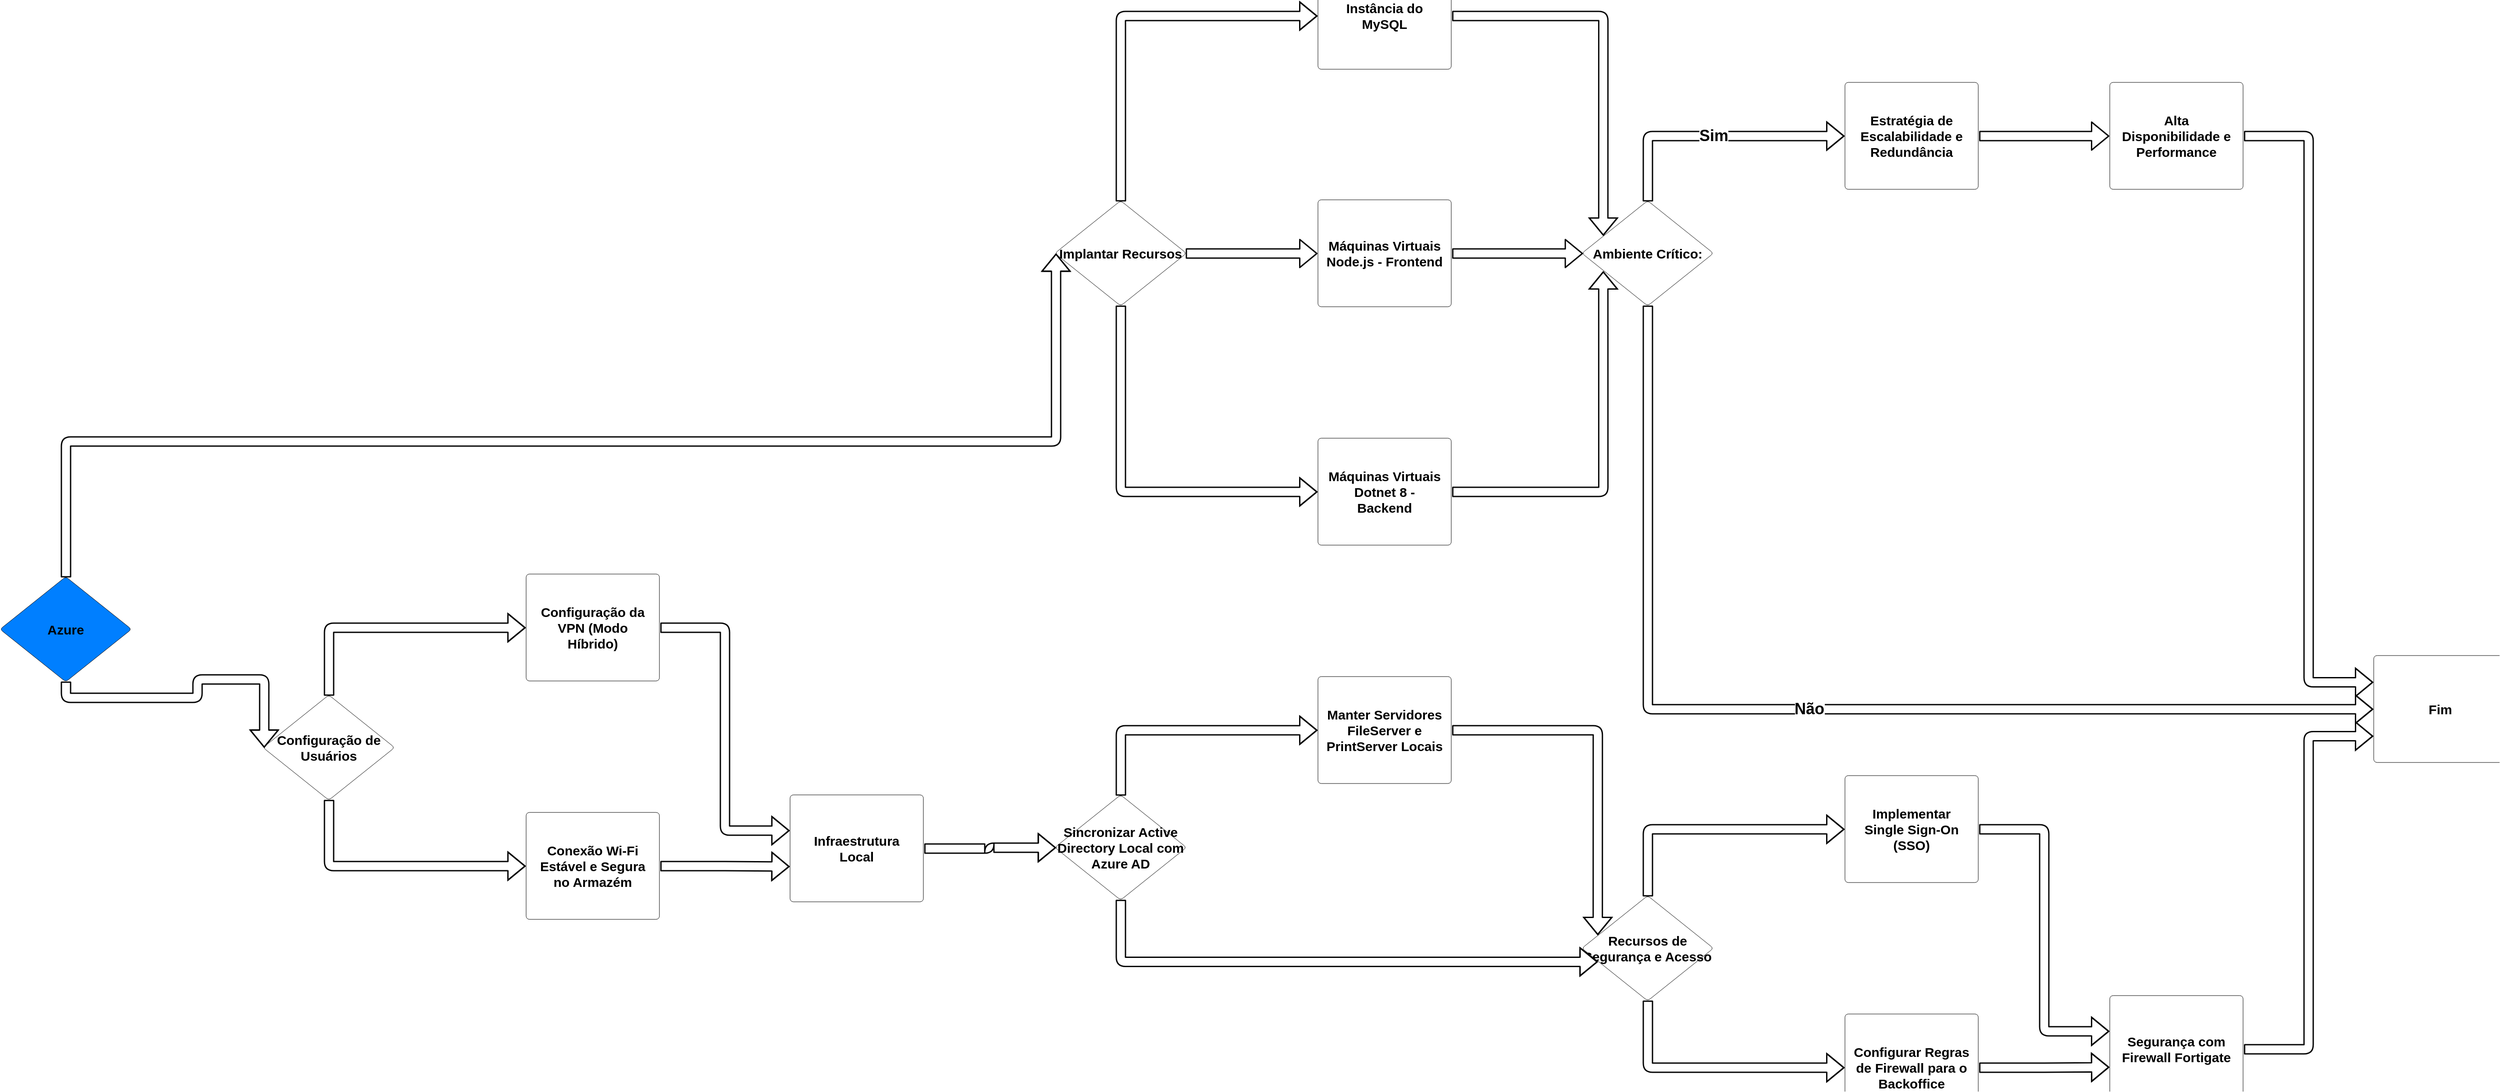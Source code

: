 <mxfile version="24.2.3" type="device">
  <diagram name="Página-1" id="0M88BotbAZJKRwFZPii0">
    <mxGraphModel dx="4097" dy="3426" grid="1" gridSize="10" guides="1" tooltips="1" connect="1" arrows="1" fold="1" page="1" pageScale="1" pageWidth="827" pageHeight="1169" math="0" shadow="0">
      <root>
        <mxCell id="0" />
        <mxCell id="1" parent="0" />
        <mxCell id="GDzF5AojWt75gi8qp6Du-2" value="Azure" style="html=1;overflow=block;blockSpacing=1;whiteSpace=wrap;rhombus;fontSize=15;spacing=0;strokeColor=#030303;rounded=1;absoluteArcSize=1;arcSize=7.5;fillColor=#007FFF;strokeWidth=NaN;lucidId=27EscGFQaKph;fontStyle=1" parent="1" vertex="1">
          <mxGeometry x="762" y="-29" width="150" height="120" as="geometry" />
        </mxCell>
        <mxCell id="GDzF5AojWt75gi8qp6Du-3" value="Implantar Recursos" style="html=1;overflow=block;blockSpacing=1;whiteSpace=wrap;rhombus;fontSize=15;spacing=0;strokeColor=#030303;rounded=1;absoluteArcSize=1;arcSize=7.5;fillColor=#FFFFFF;strokeWidth=NaN;lucidId=27Es37RRbXPn;fontStyle=1" parent="1" vertex="1">
          <mxGeometry x="1965" y="-458" width="150" height="120" as="geometry" />
        </mxCell>
        <mxCell id="GDzF5AojWt75gi8qp6Du-4" value="Instância do MySQL" style="html=1;overflow=block;blockSpacing=1;whiteSpace=wrap;fontSize=15;spacing=9;strokeColor=#030303;rounded=1;absoluteArcSize=1;arcSize=7.5;fillColor=#FFFFFF;strokeWidth=NaN;lucidId=27EsyB0sTtA~;fontStyle=1" parent="1" vertex="1">
          <mxGeometry x="2265" y="-730" width="152" height="122" as="geometry" />
        </mxCell>
        <mxCell id="GDzF5AojWt75gi8qp6Du-5" value="Máquinas Virtuais Dotnet 8 - Backend" style="html=1;overflow=block;blockSpacing=1;whiteSpace=wrap;fontSize=15;spacing=9;strokeColor=#030303;rounded=1;absoluteArcSize=1;arcSize=7.5;fillColor=#FFFFFF;strokeWidth=NaN;lucidId=27EsE~RwICV6;fontStyle=1" parent="1" vertex="1">
          <mxGeometry x="2265" y="-187" width="152" height="122" as="geometry" />
        </mxCell>
        <mxCell id="GDzF5AojWt75gi8qp6Du-6" value="Máquinas Virtuais Node.js - Frontend" style="html=1;overflow=block;blockSpacing=1;whiteSpace=wrap;fontSize=15;spacing=9;strokeColor=#030303;rounded=1;absoluteArcSize=1;arcSize=7.5;fillColor=#FFFFFF;strokeWidth=NaN;lucidId=27Es51hIPL-q;fontStyle=1" parent="1" vertex="1">
          <mxGeometry x="2265" y="-459" width="152" height="122" as="geometry" />
        </mxCell>
        <mxCell id="GDzF5AojWt75gi8qp6Du-7" value="Ambiente Crítico:" style="html=1;overflow=block;blockSpacing=1;whiteSpace=wrap;rhombus;fontSize=15;spacing=0;strokeColor=#030303;rounded=1;absoluteArcSize=1;arcSize=7.5;fillColor=#FFFFFF;strokeWidth=NaN;lucidId=27Es5.sJ.ja0;fontStyle=1" parent="1" vertex="1">
          <mxGeometry x="2566" y="-458" width="150" height="120" as="geometry" />
        </mxCell>
        <mxCell id="GDzF5AojWt75gi8qp6Du-8" value="Estratégia de Escalabilidade e Redundância" style="html=1;overflow=block;blockSpacing=1;whiteSpace=wrap;fontSize=15;spacing=9;strokeColor=#030303;rounded=1;absoluteArcSize=1;arcSize=7.5;fillColor=#FFFFFF;strokeWidth=NaN;lucidId=27Esw~RBQnfx;fontStyle=1" parent="1" vertex="1">
          <mxGeometry x="2866" y="-593" width="152" height="122" as="geometry" />
        </mxCell>
        <mxCell id="GDzF5AojWt75gi8qp6Du-9" value="Alta Disponibilidade e Performance" style="html=1;overflow=block;blockSpacing=1;whiteSpace=wrap;fontSize=15;spacing=9;strokeColor=#030303;rounded=1;absoluteArcSize=1;arcSize=7.5;fillColor=#FFFFFF;strokeWidth=NaN;lucidId=27EsxIkMFpXp;fontStyle=1" parent="1" vertex="1">
          <mxGeometry x="3168" y="-593" width="152" height="122" as="geometry" />
        </mxCell>
        <mxCell id="GDzF5AojWt75gi8qp6Du-10" value="Fim" style="html=1;overflow=block;blockSpacing=1;whiteSpace=wrap;fontSize=15;spacing=9;strokeColor=#030303;rounded=1;absoluteArcSize=1;arcSize=7.5;fillColor=#FFFFFF;strokeWidth=NaN;lucidId=27EsTahh1K-6;fontStyle=1" parent="1" vertex="1">
          <mxGeometry x="3469" y="61" width="152" height="122" as="geometry" />
        </mxCell>
        <mxCell id="GDzF5AojWt75gi8qp6Du-11" value="Configuração de Usuários" style="html=1;overflow=block;blockSpacing=1;whiteSpace=wrap;rhombus;fontSize=15;spacing=0;strokeColor=#030303;rounded=1;absoluteArcSize=1;arcSize=7.5;fillColor=#FFFFFF;strokeWidth=NaN;lucidId=27Esx_BE8dzB;fontStyle=1" parent="1" vertex="1">
          <mxGeometry x="1062" y="106" width="150" height="120" as="geometry" />
        </mxCell>
        <mxCell id="GDzF5AojWt75gi8qp6Du-12" value="Configuração da VPN (Modo Híbrido)" style="html=1;overflow=block;blockSpacing=1;whiteSpace=wrap;fontSize=15;spacing=9;strokeColor=#030303;rounded=1;absoluteArcSize=1;arcSize=7.5;fillColor=#FFFFFF;strokeWidth=NaN;lucidId=27EsseWOAVsF;fontStyle=1" parent="1" vertex="1">
          <mxGeometry x="1362" y="-32" width="152" height="122" as="geometry" />
        </mxCell>
        <mxCell id="GDzF5AojWt75gi8qp6Du-13" value="Conexão Wi-Fi Estável e Segura no Armazém" style="html=1;overflow=block;blockSpacing=1;whiteSpace=wrap;fontSize=15;spacing=9;strokeColor=#030303;rounded=1;absoluteArcSize=1;arcSize=7.5;fillColor=#FFFFFF;strokeWidth=NaN;lucidId=27Es-TQ524Ky;fontStyle=1" parent="1" vertex="1">
          <mxGeometry x="1362" y="240" width="152" height="122" as="geometry" />
        </mxCell>
        <mxCell id="GDzF5AojWt75gi8qp6Du-14" value="Infraestrutura Local" style="html=1;overflow=block;blockSpacing=1;whiteSpace=wrap;fontSize=15;spacing=9;strokeColor=#030303;rounded=1;absoluteArcSize=1;arcSize=7.5;fillColor=#FFFFFF;strokeWidth=NaN;lucidId=27Esaxy~-Ke7;fontStyle=1" parent="1" vertex="1">
          <mxGeometry x="1663" y="220" width="152" height="122" as="geometry" />
        </mxCell>
        <mxCell id="GDzF5AojWt75gi8qp6Du-15" value="Sincronizar Active Directory Local com Azure AD" style="html=1;overflow=block;blockSpacing=1;whiteSpace=wrap;rhombus;fontSize=15;spacing=0;strokeColor=#030303;rounded=1;absoluteArcSize=1;arcSize=7.5;fillColor=#FFFFFF;strokeWidth=NaN;lucidId=27Es5MuigbJv;fontStyle=1" parent="1" vertex="1">
          <mxGeometry x="1965" y="220" width="150" height="120" as="geometry" />
        </mxCell>
        <mxCell id="GDzF5AojWt75gi8qp6Du-16" value="Manter Servidores FileServer e PrintServer Locais" style="html=1;overflow=block;blockSpacing=1;whiteSpace=wrap;fontSize=15;spacing=9;strokeColor=#030303;rounded=1;absoluteArcSize=1;arcSize=7.5;fillColor=#FFFFFF;strokeWidth=NaN;lucidId=27EsBtfY5txm;fontStyle=1" parent="1" vertex="1">
          <mxGeometry x="2265" y="85" width="152" height="122" as="geometry" />
        </mxCell>
        <mxCell id="GDzF5AojWt75gi8qp6Du-17" value="Recursos de Segurança e Acesso" style="html=1;overflow=block;blockSpacing=1;whiteSpace=wrap;rhombus;fontSize=15;spacing=0;strokeColor=#030303;rounded=1;absoluteArcSize=1;arcSize=7.5;fillColor=#FFFFFF;strokeWidth=NaN;lucidId=27Est1GcII9-;fontStyle=1" parent="1" vertex="1">
          <mxGeometry x="2566" y="335" width="150" height="120" as="geometry" />
        </mxCell>
        <mxCell id="GDzF5AojWt75gi8qp6Du-18" value="Implementar Single Sign-On (SSO)" style="html=1;overflow=block;blockSpacing=1;whiteSpace=wrap;fontSize=15;spacing=9;strokeColor=#030303;rounded=1;absoluteArcSize=1;arcSize=7.5;fillColor=#FFFFFF;strokeWidth=NaN;lucidId=27EsrSdkY-X9;fontStyle=1" parent="1" vertex="1">
          <mxGeometry x="2866" y="198" width="152" height="122" as="geometry" />
        </mxCell>
        <mxCell id="GDzF5AojWt75gi8qp6Du-19" value="Configurar Regras de Firewall para o Backoffice" style="html=1;overflow=block;blockSpacing=1;whiteSpace=wrap;fontSize=15;spacing=9;strokeColor=#030303;rounded=1;absoluteArcSize=1;arcSize=7.5;fillColor=#FFFFFF;strokeWidth=NaN;lucidId=27Es6WaNKXh5;fontStyle=1" parent="1" vertex="1">
          <mxGeometry x="2866" y="470" width="152" height="122" as="geometry" />
        </mxCell>
        <mxCell id="GDzF5AojWt75gi8qp6Du-20" value="Segurança com Firewall Fortigate" style="html=1;overflow=block;blockSpacing=1;whiteSpace=wrap;fontSize=15;spacing=9;strokeColor=#030303;rounded=1;absoluteArcSize=1;arcSize=7.5;fillColor=#FFFFFF;strokeWidth=NaN;lucidId=27EsHmkA4hLb;fontStyle=1" parent="1" vertex="1">
          <mxGeometry x="3168" y="449" width="152" height="122" as="geometry" />
        </mxCell>
        <mxCell id="GDzF5AojWt75gi8qp6Du-22" value="" style="html=1;jettySize=18;whiteSpace=wrap;fontSize=15;strokeOpacity=100;strokeWidth=1.5;rounded=1;arcSize=10;edgeStyle=orthogonalEdgeStyle;startArrow=none;endArrow=block;endFill=1;exitX=0.5;exitY=0.005;exitPerimeter=0;entryX=0.007;entryY=0.5;entryPerimeter=0;lucidId=27EsbmCXRe1J;fillColor=#FFFFFF;strokeColor=#030303;fontStyle=1;shape=flexArrow;" parent="1" source="GDzF5AojWt75gi8qp6Du-2" target="GDzF5AojWt75gi8qp6Du-3" edge="1">
          <mxGeometry width="100" height="100" relative="1" as="geometry" />
        </mxCell>
        <mxCell id="GDzF5AojWt75gi8qp6Du-23" value="" style="html=1;jettySize=18;whiteSpace=wrap;fontSize=15;strokeOpacity=100;strokeWidth=1.5;rounded=1;arcSize=10;edgeStyle=orthogonalEdgeStyle;startArrow=none;endArrow=block;endFill=1;exitX=0.5;exitY=0.005;exitPerimeter=0;entryX=-0.005;entryY=0.5;entryPerimeter=0;lucidId=27Es2BVtvEZI;fillColor=#FFFFFF;strokeColor=#030303;fontStyle=1;shape=flexArrow;" parent="1" source="GDzF5AojWt75gi8qp6Du-3" target="GDzF5AojWt75gi8qp6Du-4" edge="1">
          <mxGeometry width="100" height="100" relative="1" as="geometry" />
        </mxCell>
        <mxCell id="GDzF5AojWt75gi8qp6Du-24" value="" style="html=1;jettySize=18;whiteSpace=wrap;fontSize=15;strokeOpacity=100;strokeWidth=1.5;rounded=1;arcSize=10;edgeStyle=orthogonalEdgeStyle;startArrow=none;endArrow=block;endFill=1;exitX=0.5;exitY=0.995;exitPerimeter=0;entryX=-0.005;entryY=0.5;entryPerimeter=0;lucidId=27Ese4RWvuT1;fillColor=#FFFFFF;strokeColor=#030303;fontStyle=1;shape=flexArrow;" parent="1" source="GDzF5AojWt75gi8qp6Du-3" target="GDzF5AojWt75gi8qp6Du-5" edge="1">
          <mxGeometry width="100" height="100" relative="1" as="geometry" />
        </mxCell>
        <mxCell id="GDzF5AojWt75gi8qp6Du-25" value="" style="html=1;jettySize=18;whiteSpace=wrap;fontSize=15;strokeOpacity=100;strokeWidth=1.5;rounded=1;arcSize=10;edgeStyle=orthogonalEdgeStyle;startArrow=none;endArrow=block;endFill=1;exitX=0.993;exitY=0.5;exitPerimeter=0;entryX=-0.005;entryY=0.5;entryPerimeter=0;lucidId=27EspUxpXrr.;fillColor=#FFFFFF;strokeColor=#030303;fontStyle=1;shape=flexArrow;" parent="1" source="GDzF5AojWt75gi8qp6Du-3" target="GDzF5AojWt75gi8qp6Du-6" edge="1">
          <mxGeometry width="100" height="100" relative="1" as="geometry" />
        </mxCell>
        <mxCell id="GDzF5AojWt75gi8qp6Du-26" value="" style="html=1;jettySize=18;whiteSpace=wrap;fontSize=15;strokeOpacity=100;strokeWidth=1.5;rounded=1;arcSize=10;edgeStyle=orthogonalEdgeStyle;startArrow=none;endArrow=block;endFill=1;exitX=1.005;exitY=0.5;exitPerimeter=0;entryX=0.161;entryY=0.331;entryPerimeter=0;lucidId=27Es26JBEX2X;fillColor=#FFFFFF;strokeColor=#030303;fontStyle=1;shape=flexArrow;" parent="1" source="GDzF5AojWt75gi8qp6Du-4" target="GDzF5AojWt75gi8qp6Du-7" edge="1">
          <mxGeometry width="100" height="100" relative="1" as="geometry" />
        </mxCell>
        <mxCell id="GDzF5AojWt75gi8qp6Du-27" value="" style="html=1;jettySize=18;whiteSpace=wrap;fontSize=15;strokeOpacity=100;strokeWidth=1.5;rounded=1;arcSize=10;edgeStyle=orthogonalEdgeStyle;startArrow=none;endArrow=block;endFill=1;exitX=1.005;exitY=0.5;exitPerimeter=0;entryX=0.161;entryY=0.669;entryPerimeter=0;lucidId=27EsEb-B4-8T;fillColor=#FFFFFF;strokeColor=#030303;fontStyle=1;shape=flexArrow;" parent="1" source="GDzF5AojWt75gi8qp6Du-5" target="GDzF5AojWt75gi8qp6Du-7" edge="1">
          <mxGeometry width="100" height="100" relative="1" as="geometry" />
        </mxCell>
        <mxCell id="GDzF5AojWt75gi8qp6Du-28" value="" style="html=1;jettySize=18;whiteSpace=wrap;fontSize=15;strokeOpacity=100;strokeWidth=1.5;rounded=1;arcSize=10;edgeStyle=orthogonalEdgeStyle;startArrow=none;endArrow=block;endFill=1;exitX=1.005;exitY=0.5;exitPerimeter=0;entryX=0.007;entryY=0.5;entryPerimeter=0;lucidId=27EsjBAs1vGg;fillColor=#FFFFFF;strokeColor=#030303;fontStyle=1;shape=flexArrow;" parent="1" source="GDzF5AojWt75gi8qp6Du-6" target="GDzF5AojWt75gi8qp6Du-7" edge="1">
          <mxGeometry width="100" height="100" relative="1" as="geometry" />
        </mxCell>
        <mxCell id="GDzF5AojWt75gi8qp6Du-29" value="" style="html=1;jettySize=18;whiteSpace=wrap;fontSize=15;strokeOpacity=100;strokeWidth=1.5;rounded=1;arcSize=10;edgeStyle=orthogonalEdgeStyle;startArrow=none;endArrow=block;endFill=1;exitX=0.5;exitY=0.005;exitPerimeter=0;entryX=-0.005;entryY=0.5;entryPerimeter=0;lucidId=27EsQgUNauhR;fillColor=#FFFFFF;strokeColor=#030303;fontStyle=1;shape=flexArrow;" parent="1" source="GDzF5AojWt75gi8qp6Du-7" target="GDzF5AojWt75gi8qp6Du-8" edge="1">
          <mxGeometry width="100" height="100" relative="1" as="geometry" />
        </mxCell>
        <mxCell id="GDzF5AojWt75gi8qp6Du-30" value="Sim" style="text;html=1;resizable=0;labelBackgroundColor=default;align=center;verticalAlign=middle;fontSize=18;fillColor=#FFFFFF;strokeColor=#030303;fontStyle=1" parent="GDzF5AojWt75gi8qp6Du-29" vertex="1">
          <mxGeometry relative="1" as="geometry" />
        </mxCell>
        <mxCell id="GDzF5AojWt75gi8qp6Du-31" value="" style="html=1;jettySize=18;whiteSpace=wrap;fontSize=15;strokeOpacity=100;strokeWidth=1.5;rounded=1;arcSize=10;edgeStyle=orthogonalEdgeStyle;startArrow=none;endArrow=block;endFill=1;exitX=1.005;exitY=0.5;exitPerimeter=0;entryX=-0.005;entryY=0.5;entryPerimeter=0;lucidId=27Eshin_OmGU;fillColor=#FFFFFF;strokeColor=#030303;fontStyle=1;shape=flexArrow;" parent="1" source="GDzF5AojWt75gi8qp6Du-8" target="GDzF5AojWt75gi8qp6Du-9" edge="1">
          <mxGeometry width="100" height="100" relative="1" as="geometry" />
        </mxCell>
        <mxCell id="GDzF5AojWt75gi8qp6Du-32" value="" style="html=1;jettySize=18;whiteSpace=wrap;fontSize=15;strokeOpacity=100;strokeWidth=1.5;rounded=1;arcSize=10;edgeStyle=orthogonalEdgeStyle;startArrow=none;endArrow=block;endFill=1;exitX=1.005;exitY=0.5;exitPerimeter=0;entryX=-0.005;entryY=0.248;entryPerimeter=0;lucidId=27Esz.yiAjOT;fillColor=#FFFFFF;strokeColor=#030303;fontStyle=1;shape=flexArrow;" parent="1" source="GDzF5AojWt75gi8qp6Du-9" target="GDzF5AojWt75gi8qp6Du-10" edge="1">
          <mxGeometry width="100" height="100" relative="1" as="geometry" />
        </mxCell>
        <mxCell id="GDzF5AojWt75gi8qp6Du-33" value="" style="html=1;jettySize=18;whiteSpace=wrap;fontSize=15;strokeOpacity=100;strokeWidth=1.5;rounded=1;arcSize=10;edgeStyle=orthogonalEdgeStyle;startArrow=none;endArrow=block;endFill=1;exitX=0.5;exitY=0.995;exitPerimeter=0;entryX=-0.005;entryY=0.5;entryPerimeter=0;lucidId=27EsWSXj_6h2;fillColor=#FFFFFF;strokeColor=#030303;fontStyle=1;shape=flexArrow;" parent="1" source="GDzF5AojWt75gi8qp6Du-7" target="GDzF5AojWt75gi8qp6Du-10" edge="1">
          <mxGeometry width="100" height="100" relative="1" as="geometry" />
        </mxCell>
        <mxCell id="GDzF5AojWt75gi8qp6Du-34" value="Não" style="text;html=1;resizable=0;labelBackgroundColor=default;align=center;verticalAlign=middle;fontSize=18;fillColor=#FFFFFF;strokeColor=#030303;fontStyle=1" parent="GDzF5AojWt75gi8qp6Du-33" vertex="1">
          <mxGeometry relative="1" as="geometry" />
        </mxCell>
        <mxCell id="GDzF5AojWt75gi8qp6Du-35" value="" style="html=1;jettySize=18;whiteSpace=wrap;fontSize=15;strokeOpacity=100;strokeWidth=1.5;rounded=1;arcSize=10;edgeStyle=orthogonalEdgeStyle;startArrow=none;endArrow=block;endFill=1;exitX=0.5;exitY=0.995;exitPerimeter=0;entryX=0.007;entryY=0.5;entryPerimeter=0;lucidId=27EsNPFDWDX3;fillColor=#FFFFFF;strokeColor=#030303;fontStyle=1;shape=flexArrow;" parent="1" source="GDzF5AojWt75gi8qp6Du-2" target="GDzF5AojWt75gi8qp6Du-11" edge="1">
          <mxGeometry width="100" height="100" relative="1" as="geometry" />
        </mxCell>
        <mxCell id="GDzF5AojWt75gi8qp6Du-36" value="" style="html=1;jettySize=18;whiteSpace=wrap;fontSize=15;strokeOpacity=100;strokeWidth=1.5;rounded=1;arcSize=10;edgeStyle=orthogonalEdgeStyle;startArrow=none;endArrow=block;endFill=1;exitX=0.5;exitY=0.005;exitPerimeter=0;entryX=-0.005;entryY=0.5;entryPerimeter=0;lucidId=27EsEnv93UH-;fillColor=#FFFFFF;strokeColor=#030303;fontStyle=1;shape=flexArrow;" parent="1" source="GDzF5AojWt75gi8qp6Du-11" target="GDzF5AojWt75gi8qp6Du-12" edge="1">
          <mxGeometry width="100" height="100" relative="1" as="geometry" />
        </mxCell>
        <mxCell id="GDzF5AojWt75gi8qp6Du-37" value="" style="html=1;jettySize=18;whiteSpace=wrap;fontSize=15;strokeOpacity=100;strokeWidth=1.5;rounded=1;arcSize=10;edgeStyle=orthogonalEdgeStyle;startArrow=none;endArrow=block;endFill=1;exitX=0.5;exitY=0.995;exitPerimeter=0;entryX=-0.005;entryY=0.5;entryPerimeter=0;lucidId=27EsiH~tYnTJ;fillColor=#FFFFFF;strokeColor=#030303;fontStyle=1;shape=flexArrow;" parent="1" source="GDzF5AojWt75gi8qp6Du-11" target="GDzF5AojWt75gi8qp6Du-13" edge="1">
          <mxGeometry width="100" height="100" relative="1" as="geometry" />
        </mxCell>
        <mxCell id="GDzF5AojWt75gi8qp6Du-38" value="" style="html=1;jettySize=18;whiteSpace=wrap;fontSize=15;strokeOpacity=100;strokeWidth=1.5;rounded=1;arcSize=10;edgeStyle=orthogonalEdgeStyle;startArrow=none;endArrow=block;endFill=1;exitX=1.005;exitY=0.5;exitPerimeter=0;entryX=-0.005;entryY=0.332;entryPerimeter=0;lucidId=27Es1HozD4~u;fillColor=#FFFFFF;strokeColor=#030303;fontStyle=1;shape=flexArrow;" parent="1" source="GDzF5AojWt75gi8qp6Du-12" target="GDzF5AojWt75gi8qp6Du-14" edge="1">
          <mxGeometry width="100" height="100" relative="1" as="geometry" />
        </mxCell>
        <mxCell id="GDzF5AojWt75gi8qp6Du-39" value="" style="html=1;jettySize=18;whiteSpace=wrap;fontSize=15;strokeOpacity=100;strokeWidth=1.5;rounded=1;arcSize=10;edgeStyle=orthogonalEdgeStyle;startArrow=none;endArrow=block;endFill=1;exitX=1.005;exitY=0.5;exitPerimeter=0;entryX=-0.005;entryY=0.668;entryPerimeter=0;lucidId=27EsAmPJC468;fillColor=#FFFFFF;strokeColor=#030303;fontStyle=1;shape=flexArrow;" parent="1" source="GDzF5AojWt75gi8qp6Du-13" target="GDzF5AojWt75gi8qp6Du-14" edge="1">
          <mxGeometry width="100" height="100" relative="1" as="geometry" />
        </mxCell>
        <mxCell id="GDzF5AojWt75gi8qp6Du-40" value="" style="html=1;jettySize=18;whiteSpace=wrap;fontSize=15;strokeOpacity=100;strokeWidth=1.5;rounded=1;arcSize=10;edgeStyle=orthogonalEdgeStyle;startArrow=none;endArrow=block;endFill=1;exitX=1.005;exitY=0.5;exitPerimeter=0;entryX=0.007;entryY=0.5;entryPerimeter=0;lucidId=27Esv~4uHtDg;fillColor=#FFFFFF;strokeColor=#030303;fontStyle=1;shape=flexArrow;" parent="1" source="GDzF5AojWt75gi8qp6Du-14" target="GDzF5AojWt75gi8qp6Du-15" edge="1">
          <mxGeometry width="100" height="100" relative="1" as="geometry" />
        </mxCell>
        <mxCell id="GDzF5AojWt75gi8qp6Du-41" value="" style="html=1;jettySize=18;whiteSpace=wrap;fontSize=15;strokeOpacity=100;strokeWidth=1.5;rounded=1;arcSize=10;edgeStyle=orthogonalEdgeStyle;startArrow=none;endArrow=block;endFill=1;exitX=0.5;exitY=0.005;exitPerimeter=0;entryX=-0.005;entryY=0.5;entryPerimeter=0;lucidId=27Esi7fjkhu5;fillColor=#FFFFFF;strokeColor=#030303;fontStyle=1;shape=flexArrow;" parent="1" source="GDzF5AojWt75gi8qp6Du-15" target="GDzF5AojWt75gi8qp6Du-16" edge="1">
          <mxGeometry width="100" height="100" relative="1" as="geometry" />
        </mxCell>
        <mxCell id="GDzF5AojWt75gi8qp6Du-42" value="" style="html=1;jettySize=18;whiteSpace=wrap;fontSize=15;strokeOpacity=100;strokeWidth=1.5;rounded=1;arcSize=10;edgeStyle=orthogonalEdgeStyle;startArrow=none;endArrow=block;endFill=1;exitX=0.5;exitY=0.995;exitPerimeter=0;entryX=0.119;entryY=0.627;entryPerimeter=0;lucidId=27Es~nApF5df;fillColor=#FFFFFF;strokeColor=#030303;fontStyle=1;shape=flexArrow;" parent="1" source="GDzF5AojWt75gi8qp6Du-15" target="GDzF5AojWt75gi8qp6Du-17" edge="1">
          <mxGeometry width="100" height="100" relative="1" as="geometry" />
        </mxCell>
        <mxCell id="GDzF5AojWt75gi8qp6Du-43" value="" style="html=1;jettySize=18;whiteSpace=wrap;fontSize=15;strokeOpacity=100;strokeWidth=1.5;rounded=1;arcSize=10;edgeStyle=orthogonalEdgeStyle;startArrow=none;endArrow=block;endFill=1;exitX=1.005;exitY=0.5;exitPerimeter=0;entryX=0.119;entryY=0.373;entryPerimeter=0;lucidId=27EshNNnY8.y;fillColor=#FFFFFF;strokeColor=#030303;fontStyle=1;shape=flexArrow;" parent="1" source="GDzF5AojWt75gi8qp6Du-16" target="GDzF5AojWt75gi8qp6Du-17" edge="1">
          <mxGeometry width="100" height="100" relative="1" as="geometry" />
        </mxCell>
        <mxCell id="GDzF5AojWt75gi8qp6Du-44" value="" style="html=1;jettySize=18;whiteSpace=wrap;fontSize=15;strokeOpacity=100;strokeWidth=1.5;rounded=1;arcSize=10;edgeStyle=orthogonalEdgeStyle;startArrow=none;endArrow=block;endFill=1;exitX=0.5;exitY=0.005;exitPerimeter=0;entryX=-0.005;entryY=0.5;entryPerimeter=0;lucidId=27EshQaLSpAT;fillColor=#FFFFFF;strokeColor=#030303;fontStyle=1;shape=flexArrow;" parent="1" source="GDzF5AojWt75gi8qp6Du-17" target="GDzF5AojWt75gi8qp6Du-18" edge="1">
          <mxGeometry width="100" height="100" relative="1" as="geometry" />
        </mxCell>
        <mxCell id="GDzF5AojWt75gi8qp6Du-45" value="" style="html=1;jettySize=18;whiteSpace=wrap;fontSize=15;strokeOpacity=100;strokeWidth=1.5;rounded=1;arcSize=10;edgeStyle=orthogonalEdgeStyle;startArrow=none;endArrow=block;endFill=1;exitX=0.5;exitY=0.995;exitPerimeter=0;entryX=-0.005;entryY=0.5;entryPerimeter=0;lucidId=27EstPWoggp7;fillColor=#FFFFFF;strokeColor=#030303;fontStyle=1;shape=flexArrow;" parent="1" source="GDzF5AojWt75gi8qp6Du-17" target="GDzF5AojWt75gi8qp6Du-19" edge="1">
          <mxGeometry width="100" height="100" relative="1" as="geometry" />
        </mxCell>
        <mxCell id="GDzF5AojWt75gi8qp6Du-46" value="" style="html=1;jettySize=18;whiteSpace=wrap;fontSize=15;strokeOpacity=100;strokeWidth=1.5;rounded=1;arcSize=10;edgeStyle=orthogonalEdgeStyle;startArrow=none;endArrow=block;endFill=1;exitX=1.005;exitY=0.5;exitPerimeter=0;entryX=-0.005;entryY=0.668;entryPerimeter=0;lucidId=27Es3ucMUiU8;fillColor=#FFFFFF;strokeColor=#030303;fontStyle=1;shape=flexArrow;" parent="1" source="GDzF5AojWt75gi8qp6Du-19" target="GDzF5AojWt75gi8qp6Du-20" edge="1">
          <mxGeometry width="100" height="100" relative="1" as="geometry" />
        </mxCell>
        <mxCell id="GDzF5AojWt75gi8qp6Du-47" value="" style="html=1;jettySize=18;whiteSpace=wrap;fontSize=15;strokeOpacity=100;strokeWidth=1.5;rounded=1;arcSize=10;edgeStyle=orthogonalEdgeStyle;startArrow=none;endArrow=block;endFill=1;exitX=1.005;exitY=0.5;exitPerimeter=0;entryX=-0.005;entryY=0.332;entryPerimeter=0;lucidId=27EsCgVpWTTG;fillColor=#FFFFFF;strokeColor=#030303;fontStyle=1;shape=flexArrow;" parent="1" source="GDzF5AojWt75gi8qp6Du-18" target="GDzF5AojWt75gi8qp6Du-20" edge="1">
          <mxGeometry width="100" height="100" relative="1" as="geometry" />
        </mxCell>
        <mxCell id="GDzF5AojWt75gi8qp6Du-48" value="" style="html=1;jettySize=18;whiteSpace=wrap;fontSize=15;strokeOpacity=100;strokeWidth=1.5;rounded=1;arcSize=10;edgeStyle=orthogonalEdgeStyle;startArrow=none;endArrow=block;endFill=1;exitX=1.005;exitY=0.5;exitPerimeter=0;entryX=-0.005;entryY=0.752;entryPerimeter=0;lucidId=27Esqx4PnKoN;fillColor=#FFFFFF;strokeColor=#030303;fontStyle=1;shape=flexArrow;" parent="1" source="GDzF5AojWt75gi8qp6Du-20" target="GDzF5AojWt75gi8qp6Du-10" edge="1">
          <mxGeometry width="100" height="100" relative="1" as="geometry" />
        </mxCell>
      </root>
    </mxGraphModel>
  </diagram>
</mxfile>
